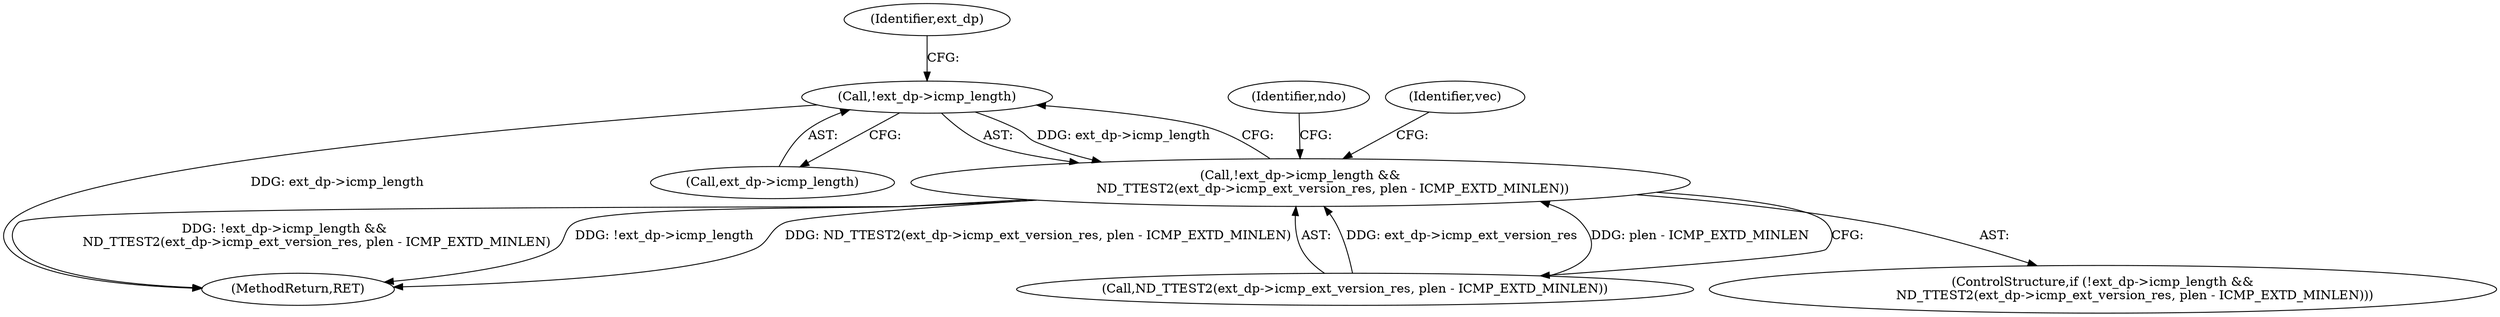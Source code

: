 digraph "0_tcpdump_1a1bce0526a77b62e41531b00f8bb5e21fd4f3a3@pointer" {
"1001012" [label="(Call,!ext_dp->icmp_length)"];
"1001011" [label="(Call,!ext_dp->icmp_length &&\n                ND_TTEST2(ext_dp->icmp_ext_version_res, plen - ICMP_EXTD_MINLEN))"];
"1001010" [label="(ControlStructure,if (!ext_dp->icmp_length &&\n                ND_TTEST2(ext_dp->icmp_ext_version_res, plen - ICMP_EXTD_MINLEN)))"];
"1001055" [label="(Identifier,ndo)"];
"1001013" [label="(Call,ext_dp->icmp_length)"];
"1001018" [label="(Identifier,ext_dp)"];
"1001279" [label="(MethodReturn,RET)"];
"1001016" [label="(Call,ND_TTEST2(ext_dp->icmp_ext_version_res, plen - ICMP_EXTD_MINLEN))"];
"1001012" [label="(Call,!ext_dp->icmp_length)"];
"1001027" [label="(Identifier,vec)"];
"1001011" [label="(Call,!ext_dp->icmp_length &&\n                ND_TTEST2(ext_dp->icmp_ext_version_res, plen - ICMP_EXTD_MINLEN))"];
"1001012" -> "1001011"  [label="AST: "];
"1001012" -> "1001013"  [label="CFG: "];
"1001013" -> "1001012"  [label="AST: "];
"1001018" -> "1001012"  [label="CFG: "];
"1001011" -> "1001012"  [label="CFG: "];
"1001012" -> "1001279"  [label="DDG: ext_dp->icmp_length"];
"1001012" -> "1001011"  [label="DDG: ext_dp->icmp_length"];
"1001011" -> "1001010"  [label="AST: "];
"1001011" -> "1001016"  [label="CFG: "];
"1001016" -> "1001011"  [label="AST: "];
"1001027" -> "1001011"  [label="CFG: "];
"1001055" -> "1001011"  [label="CFG: "];
"1001011" -> "1001279"  [label="DDG: !ext_dp->icmp_length"];
"1001011" -> "1001279"  [label="DDG: ND_TTEST2(ext_dp->icmp_ext_version_res, plen - ICMP_EXTD_MINLEN)"];
"1001011" -> "1001279"  [label="DDG: !ext_dp->icmp_length &&\n                ND_TTEST2(ext_dp->icmp_ext_version_res, plen - ICMP_EXTD_MINLEN)"];
"1001016" -> "1001011"  [label="DDG: ext_dp->icmp_ext_version_res"];
"1001016" -> "1001011"  [label="DDG: plen - ICMP_EXTD_MINLEN"];
}
